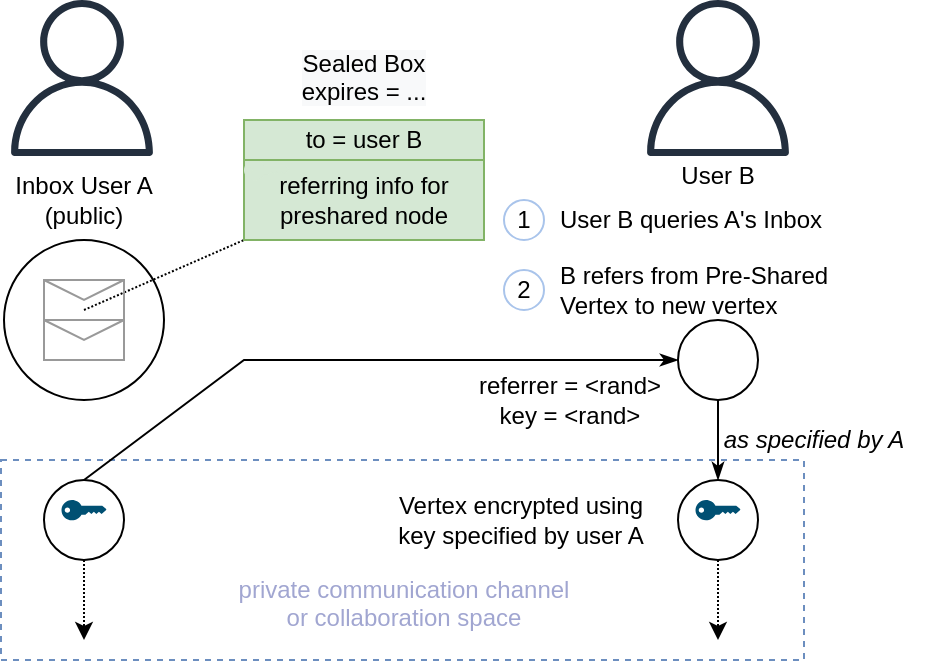 <mxfile version="14.1.8" type="device"><diagram id="KHSlk3qhgXtqBkXYzmjw" name="Seite-1"><mxGraphModel dx="2062" dy="1183" grid="1" gridSize="10" guides="1" tooltips="1" connect="1" arrows="1" fold="1" page="1" pageScale="1" pageWidth="827" pageHeight="1169" math="0" shadow="0"><root><mxCell id="0"/><mxCell id="1" parent="0"/><mxCell id="-yZHtFXOO0M6K_zJvXWg-1" value="" style="outlineConnect=0;fontColor=#232F3E;gradientColor=none;fillColor=#232F3E;strokeColor=none;dashed=0;verticalLabelPosition=bottom;verticalAlign=top;align=center;html=1;fontSize=12;fontStyle=0;aspect=fixed;pointerEvents=1;shape=mxgraph.aws4.user;" parent="1" vertex="1"><mxGeometry x="120" y="80" width="78" height="78" as="geometry"/></mxCell><mxCell id="-yZHtFXOO0M6K_zJvXWg-2" value="" style="outlineConnect=0;fontColor=#232F3E;gradientColor=none;fillColor=#232F3E;strokeColor=none;dashed=0;verticalLabelPosition=bottom;verticalAlign=top;align=center;html=1;fontSize=12;fontStyle=0;aspect=fixed;pointerEvents=1;shape=mxgraph.aws4.user;" parent="1" vertex="1"><mxGeometry x="438" y="80" width="78" height="78" as="geometry"/></mxCell><mxCell id="-yZHtFXOO0M6K_zJvXWg-3" value="" style="ellipse;whiteSpace=wrap;html=1;aspect=fixed;" parent="1" vertex="1"><mxGeometry x="120" y="200" width="80" height="80" as="geometry"/></mxCell><mxCell id="-yZHtFXOO0M6K_zJvXWg-5" value="Inbox User A&lt;br&gt;(public)" style="text;html=1;strokeColor=none;fillColor=none;align=center;verticalAlign=middle;whiteSpace=wrap;rounded=0;" parent="1" vertex="1"><mxGeometry x="120" y="170" width="80" height="20" as="geometry"/></mxCell><mxCell id="-yZHtFXOO0M6K_zJvXWg-10" value="" style="endArrow=none;html=1;exitX=0.5;exitY=0.5;exitDx=0;exitDy=0;exitPerimeter=0;dashed=1;dashPattern=1 1;" parent="1" edge="1"><mxGeometry width="50" height="50" relative="1" as="geometry"><mxPoint x="160" y="235" as="sourcePoint"/><mxPoint x="240" y="200" as="targetPoint"/></mxGeometry></mxCell><mxCell id="-yZHtFXOO0M6K_zJvXWg-26" style="edgeStyle=none;rounded=0;orthogonalLoop=1;jettySize=auto;html=1;dashed=1;dashPattern=1 1;" parent="1" source="-yZHtFXOO0M6K_zJvXWg-16" edge="1"><mxGeometry relative="1" as="geometry"><mxPoint x="160" y="400" as="targetPoint"/></mxGeometry></mxCell><mxCell id="-yZHtFXOO0M6K_zJvXWg-16" value="" style="ellipse;whiteSpace=wrap;html=1;aspect=fixed;" parent="1" vertex="1"><mxGeometry x="140" y="320" width="40" height="40" as="geometry"/></mxCell><mxCell id="-yZHtFXOO0M6K_zJvXWg-27" style="edgeStyle=none;rounded=0;orthogonalLoop=1;jettySize=auto;html=1;dashed=1;dashPattern=1 1;" parent="1" source="-yZHtFXOO0M6K_zJvXWg-18" edge="1"><mxGeometry relative="1" as="geometry"><mxPoint x="477" y="400" as="targetPoint"/></mxGeometry></mxCell><mxCell id="-yZHtFXOO0M6K_zJvXWg-18" value="" style="ellipse;whiteSpace=wrap;html=1;aspect=fixed;" parent="1" vertex="1"><mxGeometry x="457" y="320" width="40" height="40" as="geometry"/></mxCell><mxCell id="-yZHtFXOO0M6K_zJvXWg-23" value="Vertex encrypted using key specified by user A" style="text;html=1;strokeColor=none;fillColor=none;align=center;verticalAlign=middle;whiteSpace=wrap;rounded=0;" parent="1" vertex="1"><mxGeometry x="311" y="330" width="135" height="20" as="geometry"/></mxCell><mxCell id="-yZHtFXOO0M6K_zJvXWg-25" value="&lt;font color=&quot;#a1a6d1&quot;&gt;&lt;br&gt;&lt;br&gt;&lt;br&gt;private communication channel&lt;br&gt;or collaboration space&lt;br&gt;&lt;/font&gt;" style="rounded=0;whiteSpace=wrap;html=1;dashed=1;strokeColor=#6c8ebf;fillColor=none;" parent="1" vertex="1"><mxGeometry x="118.5" y="310" width="401.5" height="100" as="geometry"/></mxCell><mxCell id="-yZHtFXOO0M6K_zJvXWg-32" value="" style="verticalLabelPosition=bottom;shadow=0;dashed=0;align=center;html=1;verticalAlign=top;strokeWidth=1;shape=mxgraph.mockup.misc.mail2;strokeColor=#999999;fillColor=none;" parent="1" vertex="1"><mxGeometry x="140" y="220" width="40" height="20" as="geometry"/></mxCell><mxCell id="-yZHtFXOO0M6K_zJvXWg-33" value="" style="verticalLabelPosition=bottom;shadow=0;dashed=0;align=center;html=1;verticalAlign=top;strokeWidth=1;shape=mxgraph.mockup.misc.mail2;strokeColor=#999999;fillColor=none;" parent="1" vertex="1"><mxGeometry x="140" y="240" width="40" height="20" as="geometry"/></mxCell><mxCell id="-yZHtFXOO0M6K_zJvXWg-36" value="referring info for&lt;br&gt;preshared node" style="rounded=0;whiteSpace=wrap;html=1;fillColor=#d5e8d4;strokeColor=#82b366;" parent="1" vertex="1"><mxGeometry x="240" y="160" width="120" height="40" as="geometry"/></mxCell><mxCell id="-yZHtFXOO0M6K_zJvXWg-40" value="" style="points=[[0,0.5,0],[0.24,0,0],[0.5,0.28,0],[0.995,0.475,0],[0.5,0.72,0],[0.24,1,0]];verticalLabelPosition=bottom;html=1;verticalAlign=top;aspect=fixed;align=center;pointerEvents=1;shape=mxgraph.cisco19.key;fillColor=#d5e8d4;strokeColor=#82b366;" parent="1" vertex="1"><mxGeometry x="240" y="160" width="22.5" height="10.13" as="geometry"/></mxCell><mxCell id="ZVZ7n7SSqe-cbZkegLwO-7" style="rounded=0;orthogonalLoop=1;jettySize=auto;html=1;entryX=0;entryY=0.5;entryDx=0;entryDy=0;startArrow=none;startFill=0;endArrow=classicThin;endFill=1;strokeColor=#000000;exitX=0.5;exitY=0;exitDx=0;exitDy=0;" edge="1" parent="1" source="-yZHtFXOO0M6K_zJvXWg-16" target="ZVZ7n7SSqe-cbZkegLwO-5"><mxGeometry relative="1" as="geometry"><Array as="points"><mxPoint x="240" y="260"/></Array></mxGeometry></mxCell><mxCell id="-yZHtFXOO0M6K_zJvXWg-42" value="" style="points=[[0,0.5,0],[0.24,0,0],[0.5,0.28,0],[0.995,0.475,0],[0.5,0.72,0],[0.24,1,0]];verticalLabelPosition=bottom;html=1;verticalAlign=top;aspect=fixed;align=center;pointerEvents=1;shape=mxgraph.cisco19.key;fillColor=#005073;strokeColor=none;" parent="1" vertex="1"><mxGeometry x="148.75" y="330" width="22.5" height="10.13" as="geometry"/></mxCell><mxCell id="-yZHtFXOO0M6K_zJvXWg-43" value="" style="points=[[0,0.5,0],[0.24,0,0],[0.5,0.28,0],[0.995,0.475,0],[0.5,0.72,0],[0.24,1,0]];verticalLabelPosition=bottom;html=1;verticalAlign=top;aspect=fixed;align=center;pointerEvents=1;shape=mxgraph.cisco19.key;fillColor=#005073;strokeColor=none;" parent="1" vertex="1"><mxGeometry x="465.75" y="330" width="22.5" height="10.13" as="geometry"/></mxCell><mxCell id="-yZHtFXOO0M6K_zJvXWg-45" value="to = user B" style="rounded=0;whiteSpace=wrap;html=1;fillColor=#d5e8d4;strokeColor=#82b366;" parent="1" vertex="1"><mxGeometry x="240" y="140" width="120" height="20" as="geometry"/></mxCell><mxCell id="-yZHtFXOO0M6K_zJvXWg-48" value="&lt;span style=&quot;color: rgb(0, 0, 0); font-family: helvetica; font-size: 12px; font-style: normal; font-weight: 400; letter-spacing: normal; text-indent: 0px; text-transform: none; word-spacing: 0px; background-color: rgb(248, 249, 250);&quot;&gt;Sealed Box&lt;/span&gt;&lt;span style=&quot;color: rgb(0, 0, 0); font-family: helvetica; font-size: 12px; font-style: normal; font-weight: 400; letter-spacing: normal; text-indent: 0px; text-transform: none; word-spacing: 0px; background-color: rgb(248, 249, 250);&quot;&gt;&lt;br&gt;expires = ...&lt;/span&gt;" style="text;whiteSpace=wrap;html=1;align=center;" parent="1" vertex="1"><mxGeometry x="255" y="98" width="90" height="40" as="geometry"/></mxCell><mxCell id="ZVZ7n7SSqe-cbZkegLwO-6" style="edgeStyle=orthogonalEdgeStyle;rounded=0;orthogonalLoop=1;jettySize=auto;html=1;entryX=0.5;entryY=0;entryDx=0;entryDy=0;startArrow=none;startFill=0;endArrow=classicThin;endFill=1;strokeColor=#000000;" edge="1" parent="1" source="ZVZ7n7SSqe-cbZkegLwO-5" target="-yZHtFXOO0M6K_zJvXWg-18"><mxGeometry relative="1" as="geometry"/></mxCell><mxCell id="ZVZ7n7SSqe-cbZkegLwO-5" value="" style="ellipse;whiteSpace=wrap;html=1;aspect=fixed;align=left;" vertex="1" parent="1"><mxGeometry x="457" y="240" width="40" height="40" as="geometry"/></mxCell><mxCell id="ZVZ7n7SSqe-cbZkegLwO-8" value="referrer = &amp;lt;rand&amp;gt;&lt;br&gt;key = &amp;lt;rand&amp;gt;" style="text;html=1;strokeColor=none;fillColor=none;align=center;verticalAlign=middle;whiteSpace=wrap;rounded=0;" vertex="1" parent="1"><mxGeometry x="345" y="270" width="116" height="20" as="geometry"/></mxCell><mxCell id="ZVZ7n7SSqe-cbZkegLwO-9" value="User B" style="text;html=1;strokeColor=none;fillColor=none;align=center;verticalAlign=middle;whiteSpace=wrap;rounded=0;" vertex="1" parent="1"><mxGeometry x="457" y="158" width="40" height="20" as="geometry"/></mxCell><mxCell id="ZVZ7n7SSqe-cbZkegLwO-12" value="1" style="ellipse;whiteSpace=wrap;html=1;aspect=fixed;strokeColor=#A9C4EB;fillColor=none;align=center;" vertex="1" parent="1"><mxGeometry x="370" y="180" width="20" height="20" as="geometry"/></mxCell><mxCell id="ZVZ7n7SSqe-cbZkegLwO-13" value="User B queries A's Inbox" style="text;html=1;strokeColor=none;fillColor=none;align=left;verticalAlign=middle;whiteSpace=wrap;rounded=0;" vertex="1" parent="1"><mxGeometry x="396" y="180" width="145" height="20" as="geometry"/></mxCell><mxCell id="ZVZ7n7SSqe-cbZkegLwO-14" value="2" style="ellipse;whiteSpace=wrap;html=1;aspect=fixed;strokeColor=#A9C4EB;fillColor=none;align=center;" vertex="1" parent="1"><mxGeometry x="370" y="215" width="20" height="20" as="geometry"/></mxCell><mxCell id="ZVZ7n7SSqe-cbZkegLwO-15" value="B refers from Pre-Shared Vertex to new vertex" style="text;html=1;strokeColor=none;fillColor=none;align=left;verticalAlign=middle;whiteSpace=wrap;rounded=0;" vertex="1" parent="1"><mxGeometry x="396" y="210" width="145" height="30" as="geometry"/></mxCell><mxCell id="ZVZ7n7SSqe-cbZkegLwO-16" value="&lt;i&gt;as specified by A&lt;/i&gt;" style="text;html=1;strokeColor=none;fillColor=none;align=center;verticalAlign=middle;whiteSpace=wrap;rounded=0;" vertex="1" parent="1"><mxGeometry x="470" y="290" width="110" height="20" as="geometry"/></mxCell></root></mxGraphModel></diagram></mxfile>